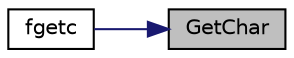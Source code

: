 digraph "GetChar"
{
 // LATEX_PDF_SIZE
  edge [fontname="Helvetica",fontsize="10",labelfontname="Helvetica",labelfontsize="10"];
  node [fontname="Helvetica",fontsize="10",shape=record];
  rankdir="RL";
  Node1 [label="GetChar",height=0.2,width=0.4,color="black", fillcolor="grey75", style="filled", fontcolor="black",tooltip="Read a char from debug console."];
  Node1 -> Node2 [dir="back",color="midnightblue",fontsize="10",style="solid",fontname="Helvetica"];
  Node2 [label="fgetc",height=0.2,width=0.4,color="black", fillcolor="white", style="filled",URL="$d3/d3d/retarget_8c.html#a2c4fad5f95f4c5242c3ea25d791df6e5",tooltip=" "];
}
